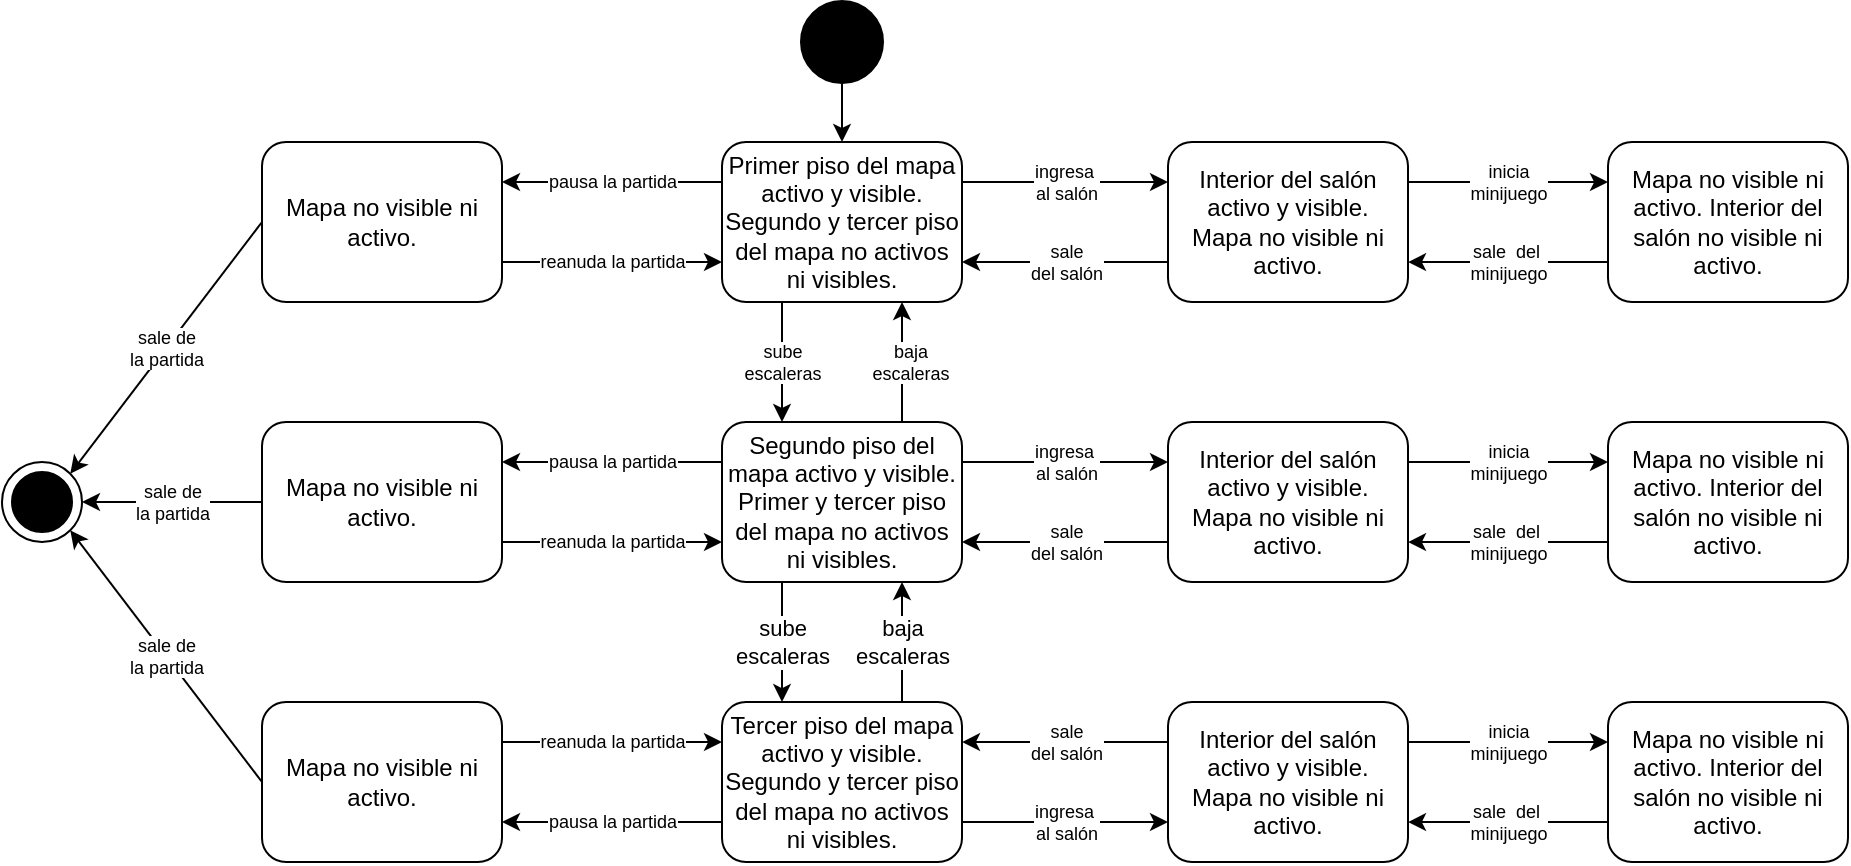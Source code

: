 <mxfile version="18.0.3" type="device"><diagram id="1nwZMAscK66wU_b5VH-0" name="Page-1"><mxGraphModel dx="2360" dy="860" grid="1" gridSize="10" guides="1" tooltips="1" connect="1" arrows="1" fold="1" page="1" pageScale="1" pageWidth="827" pageHeight="1169" math="0" shadow="0"><root><mxCell id="0"/><mxCell id="1" parent="0"/><mxCell id="6dtXuI8hSg5rS7oJ6fwF-1" value="" style="strokeWidth=2;html=1;shape=mxgraph.flowchart.start_2;whiteSpace=wrap;fillColor=#000000;" parent="1" vertex="1"><mxGeometry x="360" y="150" width="40" height="40" as="geometry"/></mxCell><mxCell id="6dtXuI8hSg5rS7oJ6fwF-2" value="Primer piso del mapa activo y visible. Segundo y tercer piso del mapa no activos ni visibles." style="rounded=1;whiteSpace=wrap;html=1;fillColor=#FFFFFF;" parent="1" vertex="1"><mxGeometry x="320" y="220" width="120" height="80" as="geometry"/></mxCell><mxCell id="6dtXuI8hSg5rS7oJ6fwF-4" value="Segundo piso del mapa activo y visible. Primer y tercer piso del mapa no activos ni visibles." style="rounded=1;whiteSpace=wrap;html=1;fillColor=#FFFFFF;" parent="1" vertex="1"><mxGeometry x="320" y="360" width="120" height="80" as="geometry"/></mxCell><mxCell id="6dtXuI8hSg5rS7oJ6fwF-5" value="Tercer piso del mapa activo y visible. Segundo y tercer piso del mapa no activos ni visibles." style="rounded=1;whiteSpace=wrap;html=1;fillColor=#FFFFFF;" parent="1" vertex="1"><mxGeometry x="320" y="500.05" width="120" height="80" as="geometry"/></mxCell><mxCell id="6dtXuI8hSg5rS7oJ6fwF-7" value="" style="endArrow=classic;html=1;rounded=0;exitX=0.25;exitY=1;exitDx=0;exitDy=0;entryX=0.25;entryY=0;entryDx=0;entryDy=0;" parent="1" source="6dtXuI8hSg5rS7oJ6fwF-2" target="6dtXuI8hSg5rS7oJ6fwF-4" edge="1"><mxGeometry relative="1" as="geometry"><mxPoint x="410" y="370" as="sourcePoint"/><mxPoint x="510" y="370" as="targetPoint"/></mxGeometry></mxCell><mxCell id="6dtXuI8hSg5rS7oJ6fwF-8" value="sube&lt;br style=&quot;font-size: 9px;&quot;&gt;escaleras" style="edgeLabel;resizable=0;html=1;align=center;verticalAlign=middle;fillColor=#FFFFFF;fontSize=9;" parent="6dtXuI8hSg5rS7oJ6fwF-7" connectable="0" vertex="1"><mxGeometry relative="1" as="geometry"/></mxCell><mxCell id="6dtXuI8hSg5rS7oJ6fwF-9" value="" style="endArrow=classic;html=1;rounded=0;" parent="1" source="6dtXuI8hSg5rS7oJ6fwF-1" target="6dtXuI8hSg5rS7oJ6fwF-2" edge="1"><mxGeometry width="50" height="50" relative="1" as="geometry"><mxPoint x="430" y="400" as="sourcePoint"/><mxPoint x="480" y="350" as="targetPoint"/></mxGeometry></mxCell><mxCell id="6dtXuI8hSg5rS7oJ6fwF-11" value="" style="endArrow=classic;html=1;rounded=0;exitX=0.75;exitY=0;exitDx=0;exitDy=0;entryX=0.75;entryY=1;entryDx=0;entryDy=0;" parent="1" source="6dtXuI8hSg5rS7oJ6fwF-4" target="6dtXuI8hSg5rS7oJ6fwF-2" edge="1"><mxGeometry relative="1" as="geometry"><mxPoint x="360" y="330" as="sourcePoint"/><mxPoint x="360" y="390" as="targetPoint"/></mxGeometry></mxCell><mxCell id="6dtXuI8hSg5rS7oJ6fwF-12" value="baja &lt;br style=&quot;font-size: 9px;&quot;&gt;escaleras" style="edgeLabel;resizable=0;html=1;align=center;verticalAlign=middle;fillColor=#FFFFFF;fontSize=9;" parent="6dtXuI8hSg5rS7oJ6fwF-11" connectable="0" vertex="1"><mxGeometry relative="1" as="geometry"><mxPoint x="4" as="offset"/></mxGeometry></mxCell><mxCell id="6dtXuI8hSg5rS7oJ6fwF-13" value="" style="endArrow=classic;html=1;rounded=0;exitX=0.25;exitY=1;exitDx=0;exitDy=0;entryX=0.25;entryY=0;entryDx=0;entryDy=0;" parent="1" source="6dtXuI8hSg5rS7oJ6fwF-4" target="6dtXuI8hSg5rS7oJ6fwF-5" edge="1"><mxGeometry relative="1" as="geometry"><mxPoint x="349.66" y="450" as="sourcePoint"/><mxPoint x="349.66" y="510" as="targetPoint"/></mxGeometry></mxCell><mxCell id="6dtXuI8hSg5rS7oJ6fwF-14" value="sube&lt;br&gt;escaleras" style="edgeLabel;resizable=0;html=1;align=center;verticalAlign=middle;fillColor=#FFFFFF;" parent="6dtXuI8hSg5rS7oJ6fwF-13" connectable="0" vertex="1"><mxGeometry relative="1" as="geometry"/></mxCell><mxCell id="6dtXuI8hSg5rS7oJ6fwF-15" value="" style="endArrow=classic;html=1;rounded=0;exitX=0.75;exitY=0;exitDx=0;exitDy=0;entryX=0.75;entryY=1;entryDx=0;entryDy=0;" parent="1" source="6dtXuI8hSg5rS7oJ6fwF-5" target="6dtXuI8hSg5rS7oJ6fwF-4" edge="1"><mxGeometry relative="1" as="geometry"><mxPoint x="409.66" y="510" as="sourcePoint"/><mxPoint x="409.66" y="450" as="targetPoint"/></mxGeometry></mxCell><mxCell id="6dtXuI8hSg5rS7oJ6fwF-16" value="baja &lt;br&gt;escaleras" style="edgeLabel;resizable=0;html=1;align=center;verticalAlign=middle;fillColor=#FFFFFF;" parent="6dtXuI8hSg5rS7oJ6fwF-15" connectable="0" vertex="1"><mxGeometry relative="1" as="geometry"/></mxCell><mxCell id="6dtXuI8hSg5rS7oJ6fwF-17" value="" style="endArrow=classic;html=1;rounded=0;exitX=1;exitY=0.25;exitDx=0;exitDy=0;entryX=0;entryY=0.25;entryDx=0;entryDy=0;" parent="1" source="6dtXuI8hSg5rS7oJ6fwF-2" target="6dtXuI8hSg5rS7oJ6fwF-68" edge="1"><mxGeometry relative="1" as="geometry"><mxPoint x="460" y="370" as="sourcePoint"/><mxPoint x="680" y="360" as="targetPoint"/></mxGeometry></mxCell><mxCell id="6dtXuI8hSg5rS7oJ6fwF-18" value="ingresa&amp;nbsp;&lt;br style=&quot;font-size: 9px&quot;&gt;al salón" style="edgeLabel;resizable=0;html=1;align=center;verticalAlign=middle;fillColor=#FFFFFF;fontSize=9;" parent="6dtXuI8hSg5rS7oJ6fwF-17" connectable="0" vertex="1"><mxGeometry relative="1" as="geometry"/></mxCell><mxCell id="6dtXuI8hSg5rS7oJ6fwF-19" value="" style="endArrow=classic;html=1;rounded=0;exitX=1;exitY=0.25;exitDx=0;exitDy=0;entryX=0;entryY=0.25;entryDx=0;entryDy=0;" parent="1" source="6dtXuI8hSg5rS7oJ6fwF-4" target="6dtXuI8hSg5rS7oJ6fwF-67" edge="1"><mxGeometry relative="1" as="geometry"><mxPoint x="447.273" y="310" as="sourcePoint"/><mxPoint x="590" y="390" as="targetPoint"/></mxGeometry></mxCell><mxCell id="6dtXuI8hSg5rS7oJ6fwF-20" value="ingresa&amp;nbsp;&lt;br style=&quot;font-size: 9px&quot;&gt;al salón" style="edgeLabel;resizable=0;html=1;align=center;verticalAlign=middle;fillColor=#FFFFFF;fontSize=9;" parent="6dtXuI8hSg5rS7oJ6fwF-19" connectable="0" vertex="1"><mxGeometry relative="1" as="geometry"/></mxCell><mxCell id="6dtXuI8hSg5rS7oJ6fwF-21" value="" style="endArrow=classic;html=1;rounded=0;exitX=0;exitY=0.75;exitDx=0;exitDy=0;entryX=1;entryY=0.75;entryDx=0;entryDy=0;" parent="1" source="6dtXuI8hSg5rS7oJ6fwF-68" target="6dtXuI8hSg5rS7oJ6fwF-2" edge="1"><mxGeometry relative="1" as="geometry"><mxPoint x="590" y="360" as="sourcePoint"/><mxPoint x="600" y="390" as="targetPoint"/></mxGeometry></mxCell><mxCell id="6dtXuI8hSg5rS7oJ6fwF-22" value="sale&lt;br style=&quot;font-size: 9px&quot;&gt;del salón" style="edgeLabel;resizable=0;html=1;align=center;verticalAlign=middle;fillColor=#FFFFFF;fontSize=9;" parent="6dtXuI8hSg5rS7oJ6fwF-21" connectable="0" vertex="1"><mxGeometry relative="1" as="geometry"/></mxCell><mxCell id="6dtXuI8hSg5rS7oJ6fwF-23" value="" style="endArrow=classic;html=1;rounded=0;exitX=0;exitY=0.75;exitDx=0;exitDy=0;entryX=1;entryY=0.75;entryDx=0;entryDy=0;" parent="1" source="6dtXuI8hSg5rS7oJ6fwF-67" target="6dtXuI8hSg5rS7oJ6fwF-4" edge="1"><mxGeometry relative="1" as="geometry"><mxPoint x="590" y="405" as="sourcePoint"/><mxPoint x="470" y="370" as="targetPoint"/></mxGeometry></mxCell><mxCell id="6dtXuI8hSg5rS7oJ6fwF-24" value="sale&lt;br style=&quot;font-size: 9px&quot;&gt;del salón" style="edgeLabel;resizable=0;html=1;align=center;verticalAlign=middle;fillColor=#FFFFFF;fontSize=9;" parent="6dtXuI8hSg5rS7oJ6fwF-23" connectable="0" vertex="1"><mxGeometry relative="1" as="geometry"/></mxCell><mxCell id="6dtXuI8hSg5rS7oJ6fwF-25" value="" style="endArrow=classic;html=1;rounded=0;exitX=0;exitY=0.25;exitDx=0;exitDy=0;entryX=1;entryY=0.25;entryDx=0;entryDy=0;" parent="1" source="6dtXuI8hSg5rS7oJ6fwF-66" target="6dtXuI8hSg5rS7oJ6fwF-5" edge="1"><mxGeometry relative="1" as="geometry"><mxPoint x="600" y="390" as="sourcePoint"/><mxPoint x="450" y="330" as="targetPoint"/></mxGeometry></mxCell><mxCell id="6dtXuI8hSg5rS7oJ6fwF-26" value="sale&lt;br style=&quot;font-size: 9px&quot;&gt;del salón" style="edgeLabel;resizable=0;html=1;align=center;verticalAlign=middle;fillColor=#FFFFFF;fontSize=9;" parent="6dtXuI8hSg5rS7oJ6fwF-25" connectable="0" vertex="1"><mxGeometry relative="1" as="geometry"/></mxCell><mxCell id="6dtXuI8hSg5rS7oJ6fwF-27" value="" style="endArrow=classic;html=1;rounded=0;entryX=0;entryY=0.75;entryDx=0;entryDy=0;exitX=1;exitY=0.75;exitDx=0;exitDy=0;" parent="1" source="6dtXuI8hSg5rS7oJ6fwF-5" target="6dtXuI8hSg5rS7oJ6fwF-66" edge="1"><mxGeometry relative="1" as="geometry"><mxPoint x="470" y="560" as="sourcePoint"/><mxPoint x="510" y="540" as="targetPoint"/></mxGeometry></mxCell><mxCell id="6dtXuI8hSg5rS7oJ6fwF-28" value="ingresa&amp;nbsp;&lt;br style=&quot;font-size: 9px&quot;&gt;al salón" style="edgeLabel;resizable=0;html=1;align=center;verticalAlign=middle;fillColor=#FFFFFF;fontSize=9;" parent="6dtXuI8hSg5rS7oJ6fwF-27" connectable="0" vertex="1"><mxGeometry relative="1" as="geometry"/></mxCell><mxCell id="6dtXuI8hSg5rS7oJ6fwF-29" value="Mapa no visible ni activo." style="rounded=1;whiteSpace=wrap;html=1;fillColor=#FFFFFF;" parent="1" vertex="1"><mxGeometry x="90" y="360" width="120" height="80" as="geometry"/></mxCell><mxCell id="6dtXuI8hSg5rS7oJ6fwF-37" value="" style="endArrow=classic;html=1;rounded=0;exitX=0;exitY=0.25;exitDx=0;exitDy=0;entryX=1;entryY=0.25;entryDx=0;entryDy=0;" parent="1" source="6dtXuI8hSg5rS7oJ6fwF-4" target="6dtXuI8hSg5rS7oJ6fwF-29" edge="1"><mxGeometry relative="1" as="geometry"><mxPoint x="310" y="330" as="sourcePoint"/><mxPoint x="160" y="330" as="targetPoint"/></mxGeometry></mxCell><mxCell id="6dtXuI8hSg5rS7oJ6fwF-38" value="pausa la partida" style="edgeLabel;resizable=0;html=1;align=center;verticalAlign=middle;fillColor=#FFFFFF;fontSize=9;" parent="6dtXuI8hSg5rS7oJ6fwF-37" connectable="0" vertex="1"><mxGeometry relative="1" as="geometry"/></mxCell><mxCell id="6dtXuI8hSg5rS7oJ6fwF-39" value="" style="endArrow=classic;html=1;rounded=0;exitX=1;exitY=0.75;exitDx=0;exitDy=0;entryX=0;entryY=0.75;entryDx=0;entryDy=0;" parent="1" source="6dtXuI8hSg5rS7oJ6fwF-29" target="6dtXuI8hSg5rS7oJ6fwF-4" edge="1"><mxGeometry relative="1" as="geometry"><mxPoint x="160" y="420" as="sourcePoint"/><mxPoint x="310" y="420" as="targetPoint"/></mxGeometry></mxCell><mxCell id="6dtXuI8hSg5rS7oJ6fwF-40" value="reanuda la partida" style="edgeLabel;resizable=0;html=1;align=center;verticalAlign=middle;fillColor=#FFFFFF;fontSize=9;" parent="6dtXuI8hSg5rS7oJ6fwF-39" connectable="0" vertex="1"><mxGeometry relative="1" as="geometry"/></mxCell><mxCell id="6dtXuI8hSg5rS7oJ6fwF-41" value="" style="endArrow=classic;html=1;rounded=0;exitX=0;exitY=0.25;exitDx=0;exitDy=0;entryX=1;entryY=0.25;entryDx=0;entryDy=0;" parent="1" source="6dtXuI8hSg5rS7oJ6fwF-2" target="6dtXuI8hSg5rS7oJ6fwF-70" edge="1"><mxGeometry relative="1" as="geometry"><mxPoint x="330" y="405" as="sourcePoint"/><mxPoint x="220" y="405" as="targetPoint"/></mxGeometry></mxCell><mxCell id="6dtXuI8hSg5rS7oJ6fwF-42" value="pausa la partida" style="edgeLabel;resizable=0;html=1;align=center;verticalAlign=middle;fillColor=#FFFFFF;fontSize=9;" parent="6dtXuI8hSg5rS7oJ6fwF-41" connectable="0" vertex="1"><mxGeometry relative="1" as="geometry"/></mxCell><mxCell id="6dtXuI8hSg5rS7oJ6fwF-43" value="" style="endArrow=classic;html=1;rounded=0;exitX=1;exitY=0.75;exitDx=0;exitDy=0;entryX=0;entryY=0.75;entryDx=0;entryDy=0;" parent="1" source="6dtXuI8hSg5rS7oJ6fwF-70" target="6dtXuI8hSg5rS7oJ6fwF-2" edge="1"><mxGeometry relative="1" as="geometry"><mxPoint x="220" y="435" as="sourcePoint"/><mxPoint x="330" y="435" as="targetPoint"/></mxGeometry></mxCell><mxCell id="6dtXuI8hSg5rS7oJ6fwF-44" value="reanuda la partida" style="edgeLabel;resizable=0;html=1;align=center;verticalAlign=middle;fillColor=#FFFFFF;fontSize=9;" parent="6dtXuI8hSg5rS7oJ6fwF-43" connectable="0" vertex="1"><mxGeometry relative="1" as="geometry"/></mxCell><mxCell id="6dtXuI8hSg5rS7oJ6fwF-45" value="" style="endArrow=classic;html=1;rounded=0;exitX=1;exitY=0.25;exitDx=0;exitDy=0;entryX=0;entryY=0.25;entryDx=0;entryDy=0;" parent="1" source="6dtXuI8hSg5rS7oJ6fwF-69" target="6dtXuI8hSg5rS7oJ6fwF-5" edge="1"><mxGeometry relative="1" as="geometry"><mxPoint x="230" y="445" as="sourcePoint"/><mxPoint x="340" y="445" as="targetPoint"/></mxGeometry></mxCell><mxCell id="6dtXuI8hSg5rS7oJ6fwF-46" value="reanuda la partida" style="edgeLabel;resizable=0;html=1;align=center;verticalAlign=middle;fillColor=#FFFFFF;fontSize=9;" parent="6dtXuI8hSg5rS7oJ6fwF-45" connectable="0" vertex="1"><mxGeometry relative="1" as="geometry"/></mxCell><mxCell id="6dtXuI8hSg5rS7oJ6fwF-49" value="" style="endArrow=classic;html=1;rounded=0;exitX=0;exitY=0.75;exitDx=0;exitDy=0;entryX=1;entryY=0.75;entryDx=0;entryDy=0;" parent="1" source="6dtXuI8hSg5rS7oJ6fwF-5" target="6dtXuI8hSg5rS7oJ6fwF-69" edge="1"><mxGeometry relative="1" as="geometry"><mxPoint x="330" y="405" as="sourcePoint"/><mxPoint x="220" y="405" as="targetPoint"/></mxGeometry></mxCell><mxCell id="6dtXuI8hSg5rS7oJ6fwF-50" value="pausa la partida" style="edgeLabel;resizable=0;html=1;align=center;verticalAlign=middle;fillColor=#FFFFFF;fontSize=9;" parent="6dtXuI8hSg5rS7oJ6fwF-49" connectable="0" vertex="1"><mxGeometry relative="1" as="geometry"/></mxCell><mxCell id="6dtXuI8hSg5rS7oJ6fwF-54" value="" style="endArrow=classic;html=1;rounded=0;exitX=0;exitY=0.5;exitDx=0;exitDy=0;entryX=1;entryY=0.5;entryDx=0;entryDy=0;" parent="1" source="6dtXuI8hSg5rS7oJ6fwF-29" target="6dtXuI8hSg5rS7oJ6fwF-52" edge="1"><mxGeometry relative="1" as="geometry"><mxPoint x="260" y="300" as="sourcePoint"/><mxPoint x="60" y="405" as="targetPoint"/></mxGeometry></mxCell><mxCell id="6dtXuI8hSg5rS7oJ6fwF-55" value="sale de&lt;br&gt;la partida" style="edgeLabel;resizable=0;html=1;align=center;verticalAlign=middle;fillColor=#FFFFFF;fontSize=9;" parent="6dtXuI8hSg5rS7oJ6fwF-54" connectable="0" vertex="1"><mxGeometry relative="1" as="geometry"/></mxCell><mxCell id="6dtXuI8hSg5rS7oJ6fwF-56" value="" style="group" parent="1" vertex="1" connectable="0"><mxGeometry x="-40" y="380" width="40" height="40" as="geometry"/></mxCell><mxCell id="6dtXuI8hSg5rS7oJ6fwF-52" value="" style="ellipse;whiteSpace=wrap;html=1;aspect=fixed;fontSize=9;fillColor=#FFFFFF;" parent="6dtXuI8hSg5rS7oJ6fwF-56" vertex="1"><mxGeometry width="40" height="40" as="geometry"/></mxCell><mxCell id="6dtXuI8hSg5rS7oJ6fwF-53" value="" style="ellipse;whiteSpace=wrap;html=1;aspect=fixed;fontSize=9;fillColor=#000000;" parent="6dtXuI8hSg5rS7oJ6fwF-56" vertex="1"><mxGeometry x="5" y="5" width="30" height="30" as="geometry"/></mxCell><mxCell id="6dtXuI8hSg5rS7oJ6fwF-58" value="" style="endArrow=classic;html=1;rounded=0;exitX=1;exitY=0.25;exitDx=0;exitDy=0;entryX=0;entryY=0.25;entryDx=0;entryDy=0;" parent="1" source="6dtXuI8hSg5rS7oJ6fwF-67" target="6dtXuI8hSg5rS7oJ6fwF-84" edge="1"><mxGeometry relative="1" as="geometry"><mxPoint x="663" y="375.05" as="sourcePoint"/><mxPoint x="743" y="375.05" as="targetPoint"/></mxGeometry></mxCell><mxCell id="6dtXuI8hSg5rS7oJ6fwF-59" value="inicia &lt;br&gt;minijuego" style="edgeLabel;resizable=0;html=1;align=center;verticalAlign=middle;fillColor=#FFFFFF;fontSize=9;" parent="6dtXuI8hSg5rS7oJ6fwF-58" connectable="0" vertex="1"><mxGeometry relative="1" as="geometry"/></mxCell><mxCell id="6dtXuI8hSg5rS7oJ6fwF-60" value="" style="endArrow=classic;html=1;rounded=0;exitX=0;exitY=0.75;exitDx=0;exitDy=0;entryX=1;entryY=0.75;entryDx=0;entryDy=0;" parent="1" source="6dtXuI8hSg5rS7oJ6fwF-84" target="6dtXuI8hSg5rS7oJ6fwF-67" edge="1"><mxGeometry relative="1" as="geometry"><mxPoint x="743" y="405.05" as="sourcePoint"/><mxPoint x="663" y="405.05" as="targetPoint"/></mxGeometry></mxCell><mxCell id="6dtXuI8hSg5rS7oJ6fwF-61" value="sale&amp;nbsp; del&amp;nbsp;&lt;br&gt;minijuego" style="edgeLabel;resizable=0;html=1;align=center;verticalAlign=middle;fillColor=#FFFFFF;fontSize=9;" parent="6dtXuI8hSg5rS7oJ6fwF-60" connectable="0" vertex="1"><mxGeometry relative="1" as="geometry"/></mxCell><mxCell id="6dtXuI8hSg5rS7oJ6fwF-66" value="Interior del salón activo y visible.&lt;br&gt;Mapa no visible ni activo." style="rounded=1;whiteSpace=wrap;html=1;fillColor=#FFFFFF;" parent="1" vertex="1"><mxGeometry x="543" y="500.05" width="120" height="80" as="geometry"/></mxCell><mxCell id="6dtXuI8hSg5rS7oJ6fwF-67" value="Interior del salón activo y visible.&lt;br&gt;Mapa no visible ni activo." style="rounded=1;whiteSpace=wrap;html=1;fillColor=#FFFFFF;" parent="1" vertex="1"><mxGeometry x="543" y="360.05" width="120" height="80" as="geometry"/></mxCell><mxCell id="6dtXuI8hSg5rS7oJ6fwF-68" value="Interior del salón activo y visible.&lt;br&gt;Mapa no visible ni activo." style="rounded=1;whiteSpace=wrap;html=1;fillColor=#FFFFFF;" parent="1" vertex="1"><mxGeometry x="543" y="220.05" width="120" height="80" as="geometry"/></mxCell><mxCell id="6dtXuI8hSg5rS7oJ6fwF-69" value="Mapa no visible ni activo." style="rounded=1;whiteSpace=wrap;html=1;fillColor=#FFFFFF;" parent="1" vertex="1"><mxGeometry x="90" y="500" width="120" height="80" as="geometry"/></mxCell><mxCell id="6dtXuI8hSg5rS7oJ6fwF-70" value="Mapa no visible ni activo." style="rounded=1;whiteSpace=wrap;html=1;fillColor=#FFFFFF;" parent="1" vertex="1"><mxGeometry x="90" y="220" width="120" height="80" as="geometry"/></mxCell><mxCell id="6dtXuI8hSg5rS7oJ6fwF-71" value="" style="endArrow=classic;html=1;rounded=0;exitX=0;exitY=0.5;exitDx=0;exitDy=0;entryX=1;entryY=1;entryDx=0;entryDy=0;" parent="1" source="6dtXuI8hSg5rS7oJ6fwF-69" target="6dtXuI8hSg5rS7oJ6fwF-52" edge="1"><mxGeometry relative="1" as="geometry"><mxPoint x="100" y="410.0" as="sourcePoint"/><mxPoint x="10" y="410.0" as="targetPoint"/></mxGeometry></mxCell><mxCell id="6dtXuI8hSg5rS7oJ6fwF-72" value="sale de&lt;br&gt;la partida" style="edgeLabel;resizable=0;html=1;align=center;verticalAlign=middle;fillColor=#FFFFFF;fontSize=9;" parent="6dtXuI8hSg5rS7oJ6fwF-71" connectable="0" vertex="1"><mxGeometry relative="1" as="geometry"/></mxCell><mxCell id="6dtXuI8hSg5rS7oJ6fwF-73" value="" style="endArrow=classic;html=1;rounded=0;exitX=0;exitY=0.5;exitDx=0;exitDy=0;entryX=1;entryY=0;entryDx=0;entryDy=0;" parent="1" source="6dtXuI8hSg5rS7oJ6fwF-70" target="6dtXuI8hSg5rS7oJ6fwF-52" edge="1"><mxGeometry relative="1" as="geometry"><mxPoint x="110" y="420.0" as="sourcePoint"/><mxPoint x="20" y="420.0" as="targetPoint"/></mxGeometry></mxCell><mxCell id="6dtXuI8hSg5rS7oJ6fwF-74" value="sale de&lt;br&gt;la partida" style="edgeLabel;resizable=0;html=1;align=center;verticalAlign=middle;fillColor=#FFFFFF;fontSize=9;" parent="6dtXuI8hSg5rS7oJ6fwF-73" connectable="0" vertex="1"><mxGeometry relative="1" as="geometry"/></mxCell><mxCell id="6dtXuI8hSg5rS7oJ6fwF-75" value="" style="endArrow=classic;html=1;rounded=0;exitX=1;exitY=0.25;exitDx=0;exitDy=0;entryX=0;entryY=0.25;entryDx=0;entryDy=0;" parent="1" source="6dtXuI8hSg5rS7oJ6fwF-66" target="6dtXuI8hSg5rS7oJ6fwF-85" edge="1"><mxGeometry relative="1" as="geometry"><mxPoint x="700" y="500.05" as="sourcePoint"/><mxPoint x="773" y="420.05" as="targetPoint"/></mxGeometry></mxCell><mxCell id="6dtXuI8hSg5rS7oJ6fwF-76" value="inicia &lt;br&gt;minijuego" style="edgeLabel;resizable=0;html=1;align=center;verticalAlign=middle;fillColor=#FFFFFF;fontSize=9;" parent="6dtXuI8hSg5rS7oJ6fwF-75" connectable="0" vertex="1"><mxGeometry relative="1" as="geometry"/></mxCell><mxCell id="6dtXuI8hSg5rS7oJ6fwF-77" value="" style="endArrow=classic;html=1;rounded=0;exitX=0;exitY=0.75;exitDx=0;exitDy=0;entryX=1;entryY=0.75;entryDx=0;entryDy=0;" parent="1" source="6dtXuI8hSg5rS7oJ6fwF-85" target="6dtXuI8hSg5rS7oJ6fwF-66" edge="1"><mxGeometry relative="1" as="geometry"><mxPoint x="833" y="420.05" as="sourcePoint"/><mxPoint x="700" y="530.05" as="targetPoint"/></mxGeometry></mxCell><mxCell id="6dtXuI8hSg5rS7oJ6fwF-78" value="sale&amp;nbsp; del&amp;nbsp;&lt;br&gt;minijuego" style="edgeLabel;resizable=0;html=1;align=center;verticalAlign=middle;fillColor=#FFFFFF;fontSize=9;" parent="6dtXuI8hSg5rS7oJ6fwF-77" connectable="0" vertex="1"><mxGeometry relative="1" as="geometry"/></mxCell><mxCell id="6dtXuI8hSg5rS7oJ6fwF-79" value="" style="endArrow=classic;html=1;rounded=0;exitX=1;exitY=0.25;exitDx=0;exitDy=0;entryX=0;entryY=0.25;entryDx=0;entryDy=0;" parent="1" source="6dtXuI8hSg5rS7oJ6fwF-68" target="6dtXuI8hSg5rS7oJ6fwF-83" edge="1"><mxGeometry relative="1" as="geometry"><mxPoint x="683" y="395.05" as="sourcePoint"/><mxPoint x="833" y="360.05" as="targetPoint"/></mxGeometry></mxCell><mxCell id="6dtXuI8hSg5rS7oJ6fwF-80" value="inicia &lt;br&gt;minijuego" style="edgeLabel;resizable=0;html=1;align=center;verticalAlign=middle;fillColor=#FFFFFF;fontSize=9;" parent="6dtXuI8hSg5rS7oJ6fwF-79" connectable="0" vertex="1"><mxGeometry relative="1" as="geometry"/></mxCell><mxCell id="6dtXuI8hSg5rS7oJ6fwF-81" value="" style="endArrow=classic;html=1;rounded=0;exitX=0;exitY=0.75;exitDx=0;exitDy=0;entryX=1;entryY=0.75;entryDx=0;entryDy=0;" parent="1" source="6dtXuI8hSg5rS7oJ6fwF-83" target="6dtXuI8hSg5rS7oJ6fwF-68" edge="1"><mxGeometry relative="1" as="geometry"><mxPoint x="773" y="360.05" as="sourcePoint"/><mxPoint x="683" y="425.05" as="targetPoint"/></mxGeometry></mxCell><mxCell id="6dtXuI8hSg5rS7oJ6fwF-82" value="sale&amp;nbsp; del&amp;nbsp;&lt;br&gt;minijuego" style="edgeLabel;resizable=0;html=1;align=center;verticalAlign=middle;fillColor=#FFFFFF;fontSize=9;" parent="6dtXuI8hSg5rS7oJ6fwF-81" connectable="0" vertex="1"><mxGeometry relative="1" as="geometry"/></mxCell><mxCell id="6dtXuI8hSg5rS7oJ6fwF-83" value="Mapa no visible ni activo. Interior del salón no visible ni activo." style="rounded=1;whiteSpace=wrap;html=1;fillColor=#FFFFFF;" parent="1" vertex="1"><mxGeometry x="763" y="220.05" width="120" height="80" as="geometry"/></mxCell><mxCell id="6dtXuI8hSg5rS7oJ6fwF-84" value="Mapa no visible ni activo. Interior del salón no visible ni activo." style="rounded=1;whiteSpace=wrap;html=1;fillColor=#FFFFFF;" parent="1" vertex="1"><mxGeometry x="763" y="360.05" width="120" height="80" as="geometry"/></mxCell><mxCell id="6dtXuI8hSg5rS7oJ6fwF-85" value="Mapa no visible ni activo. Interior del salón no visible ni activo." style="rounded=1;whiteSpace=wrap;html=1;fillColor=#FFFFFF;" parent="1" vertex="1"><mxGeometry x="763" y="500.05" width="120" height="79.95" as="geometry"/></mxCell></root></mxGraphModel></diagram></mxfile>